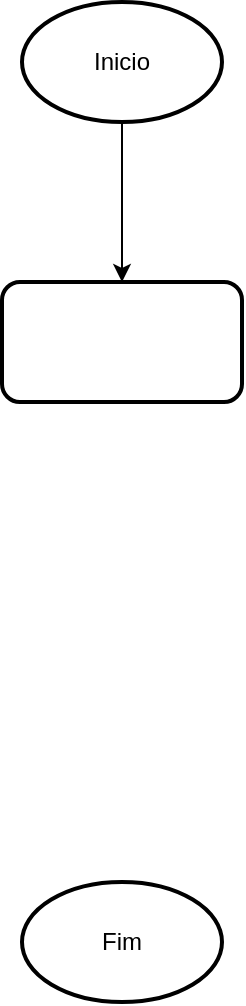 <mxfile version="20.5.3" type="embed"><diagram id="o65alYjgi6y15GoCNZN4" name="Page-1"><mxGraphModel dx="315" dy="769" grid="0" gridSize="10" guides="1" tooltips="1" connect="1" arrows="1" fold="1" page="1" pageScale="1" pageWidth="850" pageHeight="1100" math="1" shadow="0"><root><mxCell id="0"/><mxCell id="1" parent="0"/><mxCell id="21" value="" style="edgeStyle=orthogonalEdgeStyle;rounded=0;orthogonalLoop=1;jettySize=auto;html=1;" edge="1" parent="1" source="2" target="20"><mxGeometry relative="1" as="geometry"/></mxCell><mxCell id="2" value="Inicio" style="strokeWidth=2;html=1;shape=mxgraph.flowchart.start_1;whiteSpace=wrap;" parent="1" vertex="1"><mxGeometry x="288" y="40" width="100" height="60" as="geometry"/></mxCell><mxCell id="4" value="Fim" style="strokeWidth=2;html=1;shape=mxgraph.flowchart.start_1;whiteSpace=wrap;" parent="1" vertex="1"><mxGeometry x="288" y="480" width="100" height="60" as="geometry"/></mxCell><mxCell id="20" value="" style="rounded=1;whiteSpace=wrap;html=1;strokeWidth=2;" vertex="1" parent="1"><mxGeometry x="278" y="180" width="120" height="60" as="geometry"/></mxCell></root></mxGraphModel></diagram></mxfile>